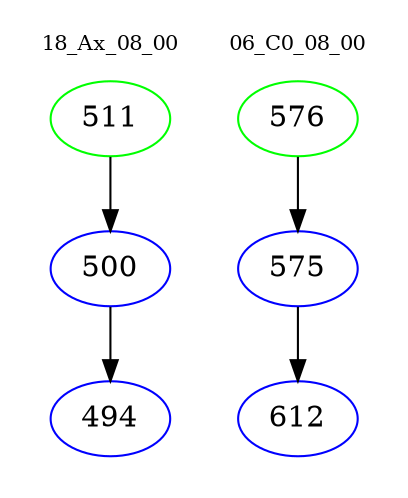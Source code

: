 digraph{
subgraph cluster_0 {
color = white
label = "18_Ax_08_00";
fontsize=10;
T0_511 [label="511", color="green"]
T0_511 -> T0_500 [color="black"]
T0_500 [label="500", color="blue"]
T0_500 -> T0_494 [color="black"]
T0_494 [label="494", color="blue"]
}
subgraph cluster_1 {
color = white
label = "06_C0_08_00";
fontsize=10;
T1_576 [label="576", color="green"]
T1_576 -> T1_575 [color="black"]
T1_575 [label="575", color="blue"]
T1_575 -> T1_612 [color="black"]
T1_612 [label="612", color="blue"]
}
}
